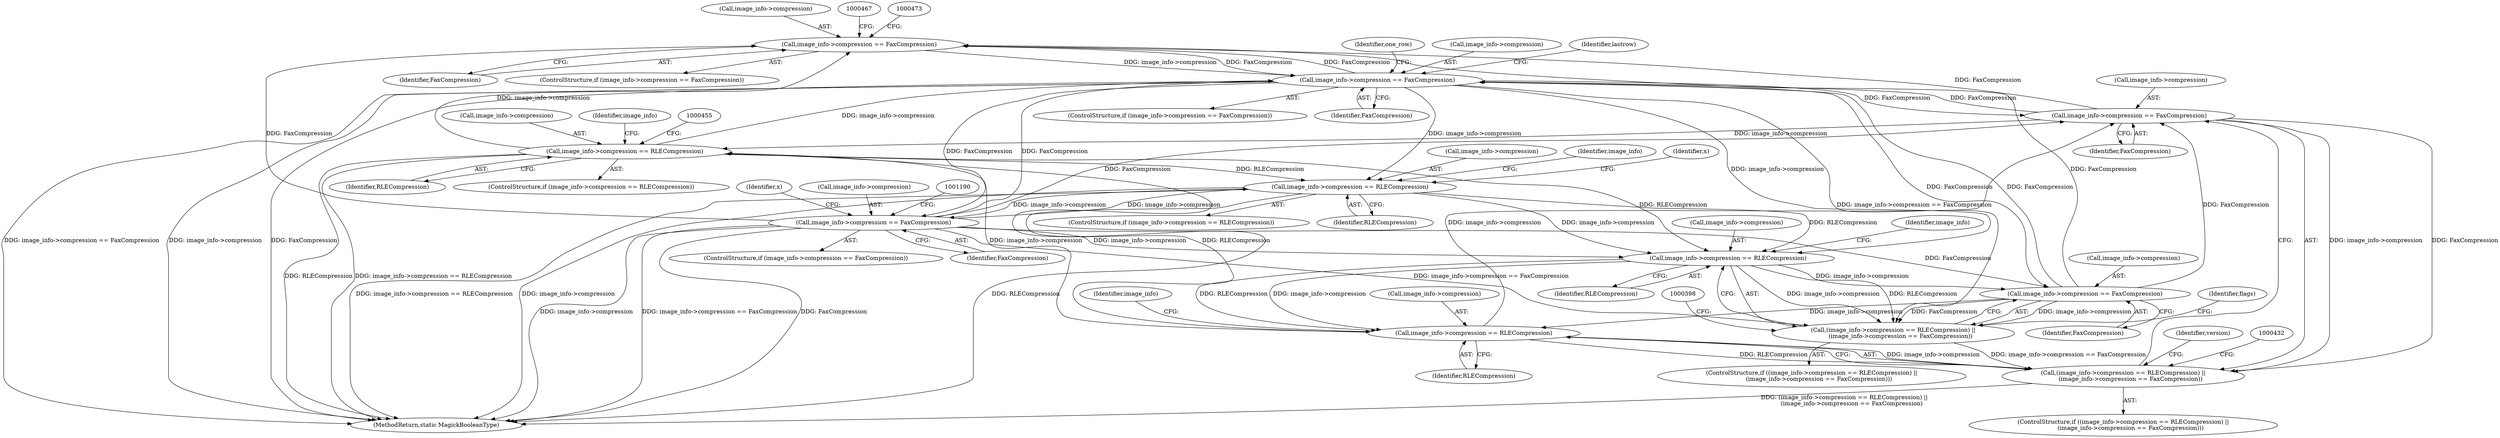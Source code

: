 digraph "0_ImageMagick_db1ffb6cf44bcfe5c4d5fcf9d9109ded5617387f_0@pointer" {
"1000461" [label="(Call,image_info->compression == FaxCompression)"];
"1000449" [label="(Call,image_info->compression == RLECompression)"];
"1000423" [label="(Call,image_info->compression == FaxCompression)"];
"1000418" [label="(Call,image_info->compression == RLECompression)"];
"1000389" [label="(Call,image_info->compression == FaxCompression)"];
"1000384" [label="(Call,image_info->compression == RLECompression)"];
"1001086" [label="(Call,image_info->compression == FaxCompression)"];
"1001027" [label="(Call,image_info->compression == RLECompression)"];
"1000724" [label="(Call,image_info->compression == FaxCompression)"];
"1000461" [label="(Call,image_info->compression == FaxCompression)"];
"1000383" [label="(Call,(image_info->compression == RLECompression) ||\n        (image_info->compression == FaxCompression))"];
"1000417" [label="(Call,(image_info->compression == RLECompression) ||\n        (image_info->compression == FaxCompression))"];
"1000395" [label="(Identifier,flags)"];
"1000416" [label="(ControlStructure,if ((image_info->compression == RLECompression) ||\n        (image_info->compression == FaxCompression)))"];
"1001028" [label="(Call,image_info->compression)"];
"1000382" [label="(ControlStructure,if ((image_info->compression == RLECompression) ||\n        (image_info->compression == FaxCompression)))"];
"1000453" [label="(Identifier,RLECompression)"];
"1000418" [label="(Call,image_info->compression == RLECompression)"];
"1001088" [label="(Identifier,image_info)"];
"1001096" [label="(Identifier,x)"];
"1000730" [label="(Identifier,lastrow)"];
"1001034" [label="(Identifier,x)"];
"1000383" [label="(Call,(image_info->compression == RLECompression) ||\n        (image_info->compression == FaxCompression))"];
"1000448" [label="(ControlStructure,if (image_info->compression == RLECompression))"];
"1001085" [label="(ControlStructure,if (image_info->compression == FaxCompression))"];
"1000450" [label="(Call,image_info->compression)"];
"1001031" [label="(Identifier,RLECompression)"];
"1001086" [label="(Call,image_info->compression == FaxCompression)"];
"1001433" [label="(MethodReturn,static MagickBooleanType)"];
"1000449" [label="(Call,image_info->compression == RLECompression)"];
"1000385" [label="(Call,image_info->compression)"];
"1000424" [label="(Call,image_info->compression)"];
"1000723" [label="(ControlStructure,if (image_info->compression == FaxCompression))"];
"1000739" [label="(Identifier,one_row)"];
"1000462" [label="(Call,image_info->compression)"];
"1000417" [label="(Call,(image_info->compression == RLECompression) ||\n        (image_info->compression == FaxCompression))"];
"1000419" [label="(Call,image_info->compression)"];
"1000465" [label="(Identifier,FaxCompression)"];
"1000461" [label="(Call,image_info->compression == FaxCompression)"];
"1000388" [label="(Identifier,RLECompression)"];
"1000422" [label="(Identifier,RLECompression)"];
"1000724" [label="(Call,image_info->compression == FaxCompression)"];
"1001027" [label="(Call,image_info->compression == RLECompression)"];
"1000725" [label="(Call,image_info->compression)"];
"1000427" [label="(Identifier,FaxCompression)"];
"1000425" [label="(Identifier,image_info)"];
"1000429" [label="(Identifier,version)"];
"1000423" [label="(Call,image_info->compression == FaxCompression)"];
"1000390" [label="(Call,image_info->compression)"];
"1000393" [label="(Identifier,FaxCompression)"];
"1001026" [label="(ControlStructure,if (image_info->compression == RLECompression))"];
"1000728" [label="(Identifier,FaxCompression)"];
"1001090" [label="(Identifier,FaxCompression)"];
"1000460" [label="(ControlStructure,if (image_info->compression == FaxCompression))"];
"1000384" [label="(Call,image_info->compression == RLECompression)"];
"1000463" [label="(Identifier,image_info)"];
"1000391" [label="(Identifier,image_info)"];
"1001087" [label="(Call,image_info->compression)"];
"1000389" [label="(Call,image_info->compression == FaxCompression)"];
"1000461" -> "1000460"  [label="AST: "];
"1000461" -> "1000465"  [label="CFG: "];
"1000462" -> "1000461"  [label="AST: "];
"1000465" -> "1000461"  [label="AST: "];
"1000467" -> "1000461"  [label="CFG: "];
"1000473" -> "1000461"  [label="CFG: "];
"1000449" -> "1000461"  [label="DDG: image_info->compression"];
"1000423" -> "1000461"  [label="DDG: FaxCompression"];
"1000389" -> "1000461"  [label="DDG: FaxCompression"];
"1001086" -> "1000461"  [label="DDG: FaxCompression"];
"1000724" -> "1000461"  [label="DDG: FaxCompression"];
"1000461" -> "1000724"  [label="DDG: image_info->compression"];
"1000461" -> "1000724"  [label="DDG: FaxCompression"];
"1000449" -> "1000448"  [label="AST: "];
"1000449" -> "1000453"  [label="CFG: "];
"1000450" -> "1000449"  [label="AST: "];
"1000453" -> "1000449"  [label="AST: "];
"1000455" -> "1000449"  [label="CFG: "];
"1000463" -> "1000449"  [label="CFG: "];
"1000449" -> "1001433"  [label="DDG: image_info->compression == RLECompression"];
"1000449" -> "1001433"  [label="DDG: RLECompression"];
"1000449" -> "1000384"  [label="DDG: RLECompression"];
"1000423" -> "1000449"  [label="DDG: image_info->compression"];
"1000418" -> "1000449"  [label="DDG: image_info->compression"];
"1000418" -> "1000449"  [label="DDG: RLECompression"];
"1000449" -> "1000724"  [label="DDG: image_info->compression"];
"1000449" -> "1001027"  [label="DDG: RLECompression"];
"1000423" -> "1000417"  [label="AST: "];
"1000423" -> "1000427"  [label="CFG: "];
"1000424" -> "1000423"  [label="AST: "];
"1000427" -> "1000423"  [label="AST: "];
"1000417" -> "1000423"  [label="CFG: "];
"1000423" -> "1000417"  [label="DDG: image_info->compression"];
"1000423" -> "1000417"  [label="DDG: FaxCompression"];
"1000418" -> "1000423"  [label="DDG: image_info->compression"];
"1000389" -> "1000423"  [label="DDG: FaxCompression"];
"1001086" -> "1000423"  [label="DDG: FaxCompression"];
"1000724" -> "1000423"  [label="DDG: FaxCompression"];
"1000423" -> "1000724"  [label="DDG: FaxCompression"];
"1000418" -> "1000417"  [label="AST: "];
"1000418" -> "1000422"  [label="CFG: "];
"1000419" -> "1000418"  [label="AST: "];
"1000422" -> "1000418"  [label="AST: "];
"1000425" -> "1000418"  [label="CFG: "];
"1000417" -> "1000418"  [label="CFG: "];
"1000418" -> "1000417"  [label="DDG: image_info->compression"];
"1000418" -> "1000417"  [label="DDG: RLECompression"];
"1000389" -> "1000418"  [label="DDG: image_info->compression"];
"1000384" -> "1000418"  [label="DDG: image_info->compression"];
"1000384" -> "1000418"  [label="DDG: RLECompression"];
"1000389" -> "1000383"  [label="AST: "];
"1000389" -> "1000393"  [label="CFG: "];
"1000390" -> "1000389"  [label="AST: "];
"1000393" -> "1000389"  [label="AST: "];
"1000383" -> "1000389"  [label="CFG: "];
"1000389" -> "1000383"  [label="DDG: image_info->compression"];
"1000389" -> "1000383"  [label="DDG: FaxCompression"];
"1000384" -> "1000389"  [label="DDG: image_info->compression"];
"1001086" -> "1000389"  [label="DDG: FaxCompression"];
"1000724" -> "1000389"  [label="DDG: FaxCompression"];
"1000389" -> "1000724"  [label="DDG: FaxCompression"];
"1000384" -> "1000383"  [label="AST: "];
"1000384" -> "1000388"  [label="CFG: "];
"1000385" -> "1000384"  [label="AST: "];
"1000388" -> "1000384"  [label="AST: "];
"1000391" -> "1000384"  [label="CFG: "];
"1000383" -> "1000384"  [label="CFG: "];
"1000384" -> "1000383"  [label="DDG: image_info->compression"];
"1000384" -> "1000383"  [label="DDG: RLECompression"];
"1001086" -> "1000384"  [label="DDG: image_info->compression"];
"1001027" -> "1000384"  [label="DDG: image_info->compression"];
"1001027" -> "1000384"  [label="DDG: RLECompression"];
"1000724" -> "1000384"  [label="DDG: image_info->compression"];
"1001086" -> "1001085"  [label="AST: "];
"1001086" -> "1001090"  [label="CFG: "];
"1001087" -> "1001086"  [label="AST: "];
"1001090" -> "1001086"  [label="AST: "];
"1001096" -> "1001086"  [label="CFG: "];
"1001190" -> "1001086"  [label="CFG: "];
"1001086" -> "1001433"  [label="DDG: image_info->compression"];
"1001086" -> "1001433"  [label="DDG: image_info->compression == FaxCompression"];
"1001086" -> "1001433"  [label="DDG: FaxCompression"];
"1001086" -> "1000383"  [label="DDG: image_info->compression == FaxCompression"];
"1001086" -> "1000724"  [label="DDG: FaxCompression"];
"1001086" -> "1001027"  [label="DDG: image_info->compression"];
"1001027" -> "1001086"  [label="DDG: image_info->compression"];
"1000724" -> "1001086"  [label="DDG: FaxCompression"];
"1001027" -> "1001026"  [label="AST: "];
"1001027" -> "1001031"  [label="CFG: "];
"1001028" -> "1001027"  [label="AST: "];
"1001031" -> "1001027"  [label="AST: "];
"1001034" -> "1001027"  [label="CFG: "];
"1001088" -> "1001027"  [label="CFG: "];
"1001027" -> "1001433"  [label="DDG: image_info->compression == RLECompression"];
"1001027" -> "1001433"  [label="DDG: image_info->compression"];
"1001027" -> "1001433"  [label="DDG: RLECompression"];
"1000724" -> "1001027"  [label="DDG: image_info->compression"];
"1000724" -> "1000723"  [label="AST: "];
"1000724" -> "1000728"  [label="CFG: "];
"1000725" -> "1000724"  [label="AST: "];
"1000728" -> "1000724"  [label="AST: "];
"1000730" -> "1000724"  [label="CFG: "];
"1000739" -> "1000724"  [label="CFG: "];
"1000724" -> "1001433"  [label="DDG: image_info->compression == FaxCompression"];
"1000724" -> "1001433"  [label="DDG: image_info->compression"];
"1000724" -> "1001433"  [label="DDG: FaxCompression"];
"1000724" -> "1000383"  [label="DDG: image_info->compression == FaxCompression"];
"1000383" -> "1000382"  [label="AST: "];
"1000395" -> "1000383"  [label="CFG: "];
"1000398" -> "1000383"  [label="CFG: "];
"1000383" -> "1000417"  [label="DDG: image_info->compression == FaxCompression"];
"1000417" -> "1000416"  [label="AST: "];
"1000429" -> "1000417"  [label="CFG: "];
"1000432" -> "1000417"  [label="CFG: "];
"1000417" -> "1001433"  [label="DDG: (image_info->compression == RLECompression) ||\n        (image_info->compression == FaxCompression)"];
}

